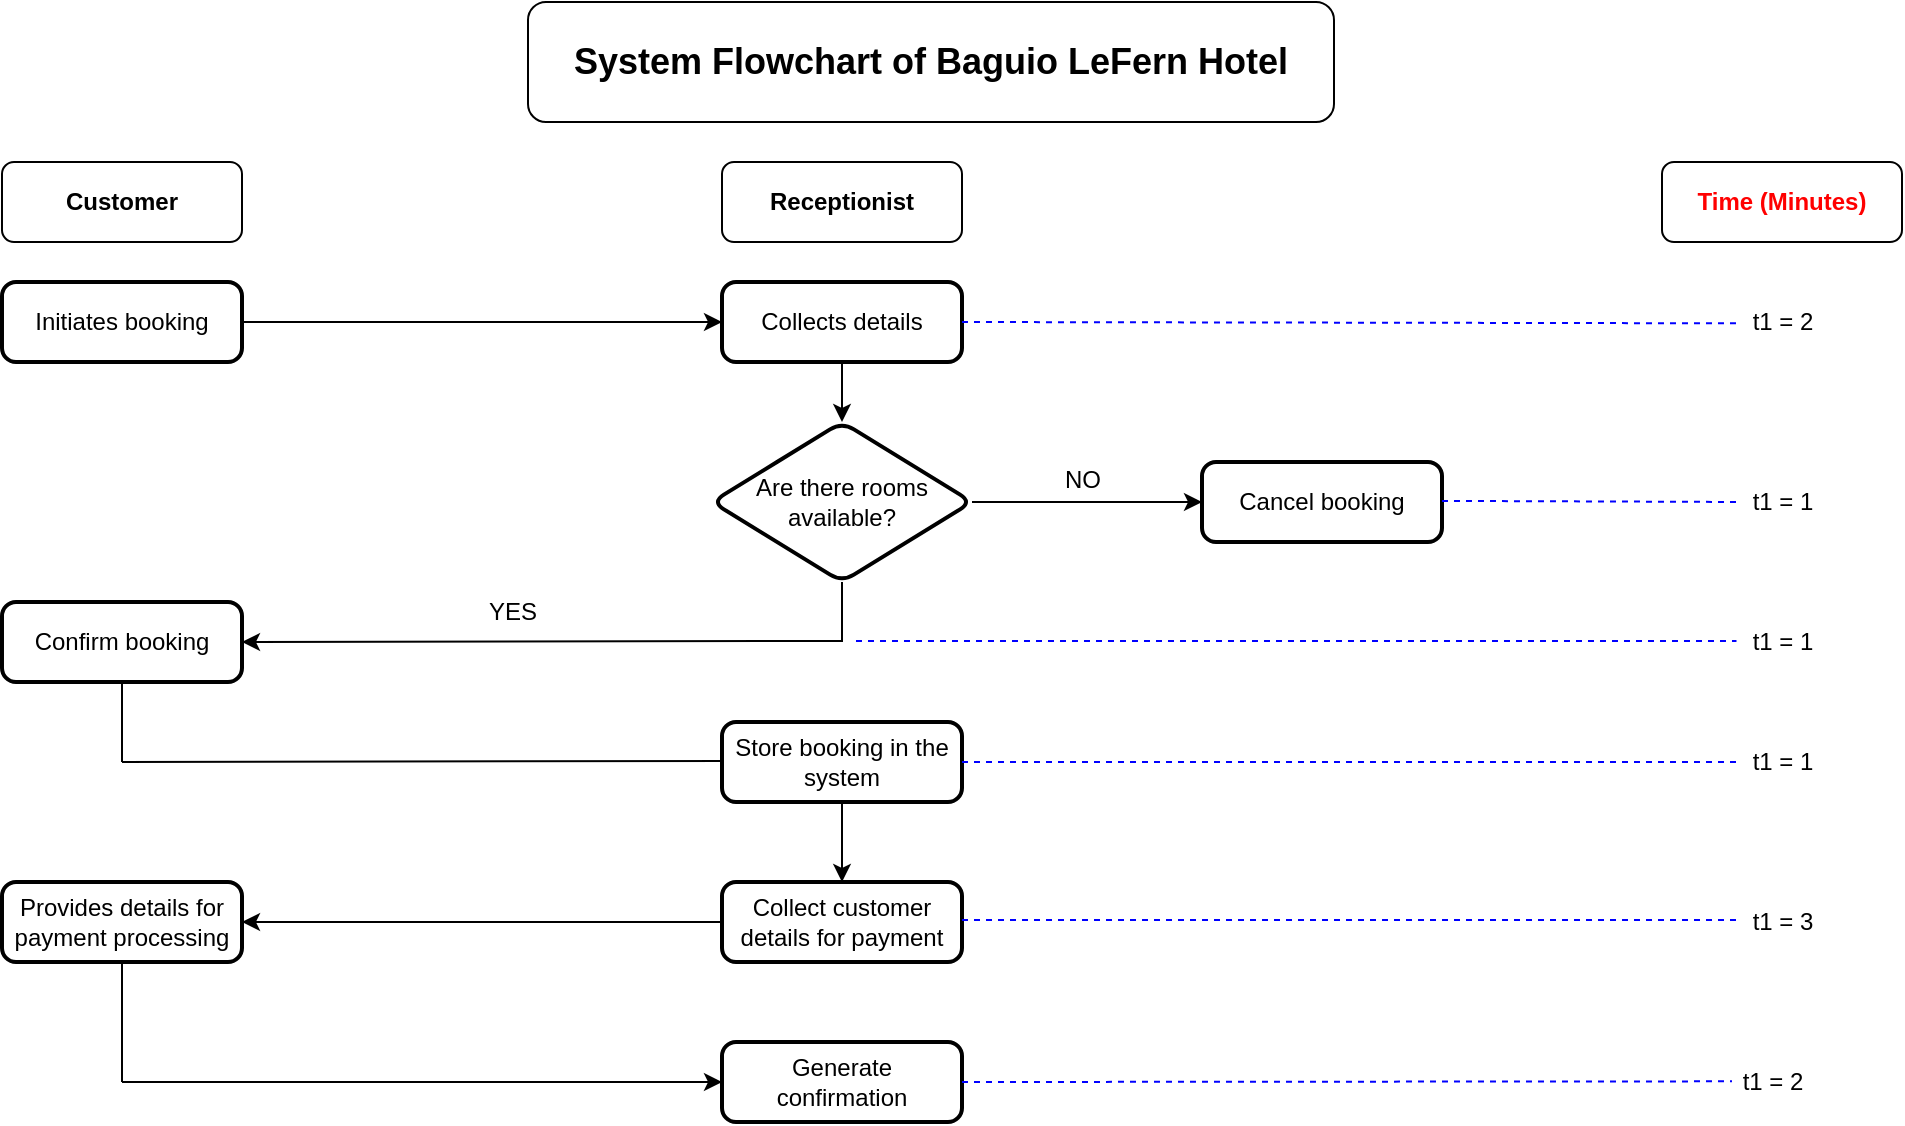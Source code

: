 <mxfile version="27.1.3">
  <diagram name="Page-1" id="74e2e168-ea6b-b213-b513-2b3c1d86103e">
    <mxGraphModel dx="981" dy="578" grid="1" gridSize="10" guides="1" tooltips="1" connect="1" arrows="1" fold="1" page="1" pageScale="1" pageWidth="1169" pageHeight="827" background="none" math="0" shadow="0">
      <root>
        <mxCell id="0" />
        <mxCell id="1" parent="0" />
        <mxCell id="AspSAdf8PWGHBNEj-gZZ-7" value="&lt;b&gt;&lt;font style=&quot;font-size: 18px;&quot;&gt;System Flowchart of Baguio LeFern Hotel&lt;/font&gt;&lt;/b&gt;" style="rounded=1;whiteSpace=wrap;html=1;" vertex="1" parent="1">
          <mxGeometry x="383" y="40" width="403" height="60" as="geometry" />
        </mxCell>
        <mxCell id="AspSAdf8PWGHBNEj-gZZ-8" value="&lt;b&gt;Customer&lt;/b&gt;" style="rounded=1;whiteSpace=wrap;html=1;" vertex="1" parent="1">
          <mxGeometry x="120" y="120" width="120" height="40" as="geometry" />
        </mxCell>
        <mxCell id="AspSAdf8PWGHBNEj-gZZ-9" value="&lt;b&gt;Receptionist&lt;/b&gt;" style="rounded=1;whiteSpace=wrap;html=1;" vertex="1" parent="1">
          <mxGeometry x="480" y="120" width="120" height="40" as="geometry" />
        </mxCell>
        <mxCell id="AspSAdf8PWGHBNEj-gZZ-10" value="&lt;b&gt;&lt;font style=&quot;color: rgb(255, 0, 0);&quot;&gt;Time (Minutes)&lt;/font&gt;&lt;/b&gt;" style="rounded=1;whiteSpace=wrap;html=1;" vertex="1" parent="1">
          <mxGeometry x="950" y="120" width="120" height="40" as="geometry" />
        </mxCell>
        <mxCell id="AspSAdf8PWGHBNEj-gZZ-25" value="" style="edgeStyle=orthogonalEdgeStyle;rounded=0;orthogonalLoop=1;jettySize=auto;html=1;" edge="1" parent="1" source="AspSAdf8PWGHBNEj-gZZ-12" target="AspSAdf8PWGHBNEj-gZZ-24">
          <mxGeometry relative="1" as="geometry" />
        </mxCell>
        <mxCell id="AspSAdf8PWGHBNEj-gZZ-12" value="Initiates booking" style="rounded=1;whiteSpace=wrap;html=1;absoluteArcSize=1;arcSize=14;strokeWidth=2;" vertex="1" parent="1">
          <mxGeometry x="120" y="180" width="120" height="40" as="geometry" />
        </mxCell>
        <mxCell id="AspSAdf8PWGHBNEj-gZZ-27" value="" style="edgeStyle=orthogonalEdgeStyle;rounded=0;orthogonalLoop=1;jettySize=auto;html=1;" edge="1" parent="1" source="AspSAdf8PWGHBNEj-gZZ-24" target="AspSAdf8PWGHBNEj-gZZ-26">
          <mxGeometry relative="1" as="geometry" />
        </mxCell>
        <mxCell id="AspSAdf8PWGHBNEj-gZZ-24" value="Collects details" style="whiteSpace=wrap;html=1;rounded=1;absoluteArcSize=1;arcSize=14;strokeWidth=2;" vertex="1" parent="1">
          <mxGeometry x="480" y="180" width="120" height="40" as="geometry" />
        </mxCell>
        <mxCell id="AspSAdf8PWGHBNEj-gZZ-63" style="edgeStyle=orthogonalEdgeStyle;rounded=0;orthogonalLoop=1;jettySize=auto;html=1;exitX=1;exitY=0.5;exitDx=0;exitDy=0;entryX=0;entryY=0.5;entryDx=0;entryDy=0;" edge="1" parent="1" source="AspSAdf8PWGHBNEj-gZZ-26" target="AspSAdf8PWGHBNEj-gZZ-52">
          <mxGeometry relative="1" as="geometry" />
        </mxCell>
        <mxCell id="AspSAdf8PWGHBNEj-gZZ-26" value="Are there rooms available?" style="rhombus;whiteSpace=wrap;html=1;rounded=1;absoluteArcSize=1;arcSize=14;strokeWidth=2;" vertex="1" parent="1">
          <mxGeometry x="475" y="250" width="130" height="80" as="geometry" />
        </mxCell>
        <mxCell id="AspSAdf8PWGHBNEj-gZZ-28" value="t1 = 2" style="text;html=1;align=center;verticalAlign=middle;resizable=0;points=[];autosize=1;strokeColor=none;fillColor=none;" vertex="1" parent="1">
          <mxGeometry x="985" y="185" width="50" height="30" as="geometry" />
        </mxCell>
        <mxCell id="AspSAdf8PWGHBNEj-gZZ-30" value="" style="endArrow=none;dashed=1;html=1;rounded=0;exitX=1;exitY=0.5;exitDx=0;exitDy=0;entryX=0;entryY=0.522;entryDx=0;entryDy=0;entryPerimeter=0;fillColor=#f8cecc;strokeColor=#0000FF;" edge="1" parent="1" source="AspSAdf8PWGHBNEj-gZZ-24">
          <mxGeometry width="50" height="50" relative="1" as="geometry">
            <mxPoint x="650" y="200" as="sourcePoint" />
            <mxPoint x="990" y="200.66" as="targetPoint" />
          </mxGeometry>
        </mxCell>
        <mxCell id="AspSAdf8PWGHBNEj-gZZ-49" value="YES" style="text;html=1;align=center;verticalAlign=middle;resizable=0;points=[];autosize=1;strokeColor=none;fillColor=none;" vertex="1" parent="1">
          <mxGeometry x="350" y="330" width="50" height="30" as="geometry" />
        </mxCell>
        <mxCell id="AspSAdf8PWGHBNEj-gZZ-52" value="Cancel booking" style="whiteSpace=wrap;html=1;rounded=1;absoluteArcSize=1;arcSize=14;strokeWidth=2;" vertex="1" parent="1">
          <mxGeometry x="720" y="270" width="120" height="40" as="geometry" />
        </mxCell>
        <mxCell id="AspSAdf8PWGHBNEj-gZZ-54" value="NO" style="text;html=1;align=center;verticalAlign=middle;resizable=0;points=[];autosize=1;strokeColor=none;fillColor=none;" vertex="1" parent="1">
          <mxGeometry x="640" y="264" width="40" height="30" as="geometry" />
        </mxCell>
        <mxCell id="AspSAdf8PWGHBNEj-gZZ-62" value="t1 = 1" style="text;html=1;align=center;verticalAlign=middle;resizable=0;points=[];autosize=1;strokeColor=none;fillColor=none;" vertex="1" parent="1">
          <mxGeometry x="985" y="275" width="50" height="30" as="geometry" />
        </mxCell>
        <mxCell id="AspSAdf8PWGHBNEj-gZZ-64" value="" style="endArrow=none;dashed=1;html=1;rounded=0;exitX=1;exitY=0.5;exitDx=0;exitDy=0;strokeColor=#0000FF;" edge="1" parent="1">
          <mxGeometry width="50" height="50" relative="1" as="geometry">
            <mxPoint x="840" y="289.44" as="sourcePoint" />
            <mxPoint x="990" y="290" as="targetPoint" />
          </mxGeometry>
        </mxCell>
        <mxCell id="AspSAdf8PWGHBNEj-gZZ-65" value="" style="endArrow=none;html=1;rounded=0;entryX=0.5;entryY=1;entryDx=0;entryDy=0;" edge="1" parent="1" target="AspSAdf8PWGHBNEj-gZZ-26">
          <mxGeometry width="50" height="50" relative="1" as="geometry">
            <mxPoint x="540" y="360" as="sourcePoint" />
            <mxPoint x="660" y="340" as="targetPoint" />
          </mxGeometry>
        </mxCell>
        <mxCell id="AspSAdf8PWGHBNEj-gZZ-66" value="" style="endArrow=classic;html=1;rounded=0;entryX=1;entryY=0.5;entryDx=0;entryDy=0;" edge="1" parent="1">
          <mxGeometry width="50" height="50" relative="1" as="geometry">
            <mxPoint x="540" y="359.44" as="sourcePoint" />
            <mxPoint x="240" y="360" as="targetPoint" />
          </mxGeometry>
        </mxCell>
        <mxCell id="AspSAdf8PWGHBNEj-gZZ-67" value="Confirm booking" style="whiteSpace=wrap;html=1;rounded=1;absoluteArcSize=1;arcSize=14;strokeWidth=2;" vertex="1" parent="1">
          <mxGeometry x="120" y="340" width="120" height="40" as="geometry" />
        </mxCell>
        <mxCell id="AspSAdf8PWGHBNEj-gZZ-68" value="" style="endArrow=none;dashed=1;html=1;rounded=0;exitX=1;exitY=0.5;exitDx=0;exitDy=0;entryX=0.045;entryY=0.483;entryDx=0;entryDy=0;entryPerimeter=0;strokeColor=#0000FF;" edge="1" parent="1" target="AspSAdf8PWGHBNEj-gZZ-69">
          <mxGeometry width="50" height="50" relative="1" as="geometry">
            <mxPoint x="547" y="359.44" as="sourcePoint" />
            <mxPoint x="997" y="360" as="targetPoint" />
          </mxGeometry>
        </mxCell>
        <mxCell id="AspSAdf8PWGHBNEj-gZZ-69" value="t1 = 1" style="text;html=1;align=center;verticalAlign=middle;resizable=0;points=[];autosize=1;strokeColor=none;fillColor=none;" vertex="1" parent="1">
          <mxGeometry x="985" y="345" width="50" height="30" as="geometry" />
        </mxCell>
        <mxCell id="AspSAdf8PWGHBNEj-gZZ-70" value="" style="endArrow=none;html=1;rounded=0;entryX=0.5;entryY=1;entryDx=0;entryDy=0;" edge="1" parent="1" target="AspSAdf8PWGHBNEj-gZZ-67">
          <mxGeometry width="50" height="50" relative="1" as="geometry">
            <mxPoint x="180" y="420" as="sourcePoint" />
            <mxPoint x="410" y="350" as="targetPoint" />
          </mxGeometry>
        </mxCell>
        <mxCell id="AspSAdf8PWGHBNEj-gZZ-71" value="" style="endArrow=classic;html=1;rounded=0;" edge="1" parent="1">
          <mxGeometry width="50" height="50" relative="1" as="geometry">
            <mxPoint x="180" y="420" as="sourcePoint" />
            <mxPoint x="490" y="419.47" as="targetPoint" />
          </mxGeometry>
        </mxCell>
        <mxCell id="AspSAdf8PWGHBNEj-gZZ-76" value="" style="edgeStyle=orthogonalEdgeStyle;rounded=0;orthogonalLoop=1;jettySize=auto;html=1;" edge="1" parent="1" source="AspSAdf8PWGHBNEj-gZZ-72" target="AspSAdf8PWGHBNEj-gZZ-75">
          <mxGeometry relative="1" as="geometry" />
        </mxCell>
        <mxCell id="AspSAdf8PWGHBNEj-gZZ-72" value="Store booking in the system" style="rounded=1;whiteSpace=wrap;html=1;absoluteArcSize=1;arcSize=14;strokeWidth=2;" vertex="1" parent="1">
          <mxGeometry x="480" y="400" width="120" height="40" as="geometry" />
        </mxCell>
        <mxCell id="AspSAdf8PWGHBNEj-gZZ-73" value="" style="endArrow=none;dashed=1;html=1;rounded=0;exitX=1;exitY=0.5;exitDx=0;exitDy=0;strokeColor=#0000FF;" edge="1" parent="1" source="AspSAdf8PWGHBNEj-gZZ-72">
          <mxGeometry width="50" height="50" relative="1" as="geometry">
            <mxPoint x="590" y="420.01" as="sourcePoint" />
            <mxPoint x="990" y="420" as="targetPoint" />
          </mxGeometry>
        </mxCell>
        <mxCell id="AspSAdf8PWGHBNEj-gZZ-74" value="t1 = 1" style="text;html=1;align=center;verticalAlign=middle;resizable=0;points=[];autosize=1;strokeColor=none;fillColor=none;" vertex="1" parent="1">
          <mxGeometry x="985" y="405" width="50" height="30" as="geometry" />
        </mxCell>
        <mxCell id="AspSAdf8PWGHBNEj-gZZ-78" value="" style="edgeStyle=orthogonalEdgeStyle;rounded=0;orthogonalLoop=1;jettySize=auto;html=1;" edge="1" parent="1" source="AspSAdf8PWGHBNEj-gZZ-75" target="AspSAdf8PWGHBNEj-gZZ-77">
          <mxGeometry relative="1" as="geometry" />
        </mxCell>
        <mxCell id="AspSAdf8PWGHBNEj-gZZ-75" value="Collect customer details for payment" style="whiteSpace=wrap;html=1;rounded=1;absoluteArcSize=1;arcSize=14;strokeWidth=2;" vertex="1" parent="1">
          <mxGeometry x="480" y="480" width="120" height="40" as="geometry" />
        </mxCell>
        <mxCell id="AspSAdf8PWGHBNEj-gZZ-77" value="Provides details for payment processing" style="whiteSpace=wrap;html=1;rounded=1;absoluteArcSize=1;arcSize=14;strokeWidth=2;" vertex="1" parent="1">
          <mxGeometry x="120" y="480" width="120" height="40" as="geometry" />
        </mxCell>
        <mxCell id="AspSAdf8PWGHBNEj-gZZ-79" value="" style="endArrow=none;dashed=1;html=1;rounded=0;exitX=1;exitY=0.475;exitDx=0;exitDy=0;strokeColor=#0000FF;exitPerimeter=0;" edge="1" parent="1" source="AspSAdf8PWGHBNEj-gZZ-75">
          <mxGeometry width="50" height="50" relative="1" as="geometry">
            <mxPoint x="605" y="499.45" as="sourcePoint" />
            <mxPoint x="990" y="499" as="targetPoint" />
          </mxGeometry>
        </mxCell>
        <mxCell id="AspSAdf8PWGHBNEj-gZZ-80" value="t1 = 3" style="text;html=1;align=center;verticalAlign=middle;resizable=0;points=[];autosize=1;strokeColor=none;fillColor=none;" vertex="1" parent="1">
          <mxGeometry x="985" y="485" width="50" height="30" as="geometry" />
        </mxCell>
        <mxCell id="AspSAdf8PWGHBNEj-gZZ-81" value="" style="endArrow=none;html=1;rounded=0;entryX=0.5;entryY=1;entryDx=0;entryDy=0;" edge="1" parent="1" target="AspSAdf8PWGHBNEj-gZZ-77">
          <mxGeometry width="50" height="50" relative="1" as="geometry">
            <mxPoint x="180" y="580" as="sourcePoint" />
            <mxPoint x="500" y="470" as="targetPoint" />
          </mxGeometry>
        </mxCell>
        <mxCell id="AspSAdf8PWGHBNEj-gZZ-82" value="Generate confirmation" style="rounded=1;whiteSpace=wrap;html=1;absoluteArcSize=1;arcSize=14;strokeWidth=2;" vertex="1" parent="1">
          <mxGeometry x="480" y="560" width="120" height="40" as="geometry" />
        </mxCell>
        <mxCell id="AspSAdf8PWGHBNEj-gZZ-83" value="" style="endArrow=classic;html=1;rounded=0;entryX=0;entryY=0.5;entryDx=0;entryDy=0;" edge="1" parent="1" target="AspSAdf8PWGHBNEj-gZZ-82">
          <mxGeometry width="50" height="50" relative="1" as="geometry">
            <mxPoint x="180" y="580" as="sourcePoint" />
            <mxPoint x="550" y="500" as="targetPoint" />
          </mxGeometry>
        </mxCell>
        <mxCell id="AspSAdf8PWGHBNEj-gZZ-84" value="" style="endArrow=none;dashed=1;html=1;rounded=0;strokeColor=#0000FF;" edge="1" parent="1">
          <mxGeometry width="50" height="50" relative="1" as="geometry">
            <mxPoint x="600" y="580" as="sourcePoint" />
            <mxPoint x="985" y="579.67" as="targetPoint" />
          </mxGeometry>
        </mxCell>
        <mxCell id="AspSAdf8PWGHBNEj-gZZ-85" value="t1 = 2" style="text;html=1;align=center;verticalAlign=middle;resizable=0;points=[];autosize=1;strokeColor=none;fillColor=none;" vertex="1" parent="1">
          <mxGeometry x="980" y="565" width="50" height="30" as="geometry" />
        </mxCell>
      </root>
    </mxGraphModel>
  </diagram>
</mxfile>
